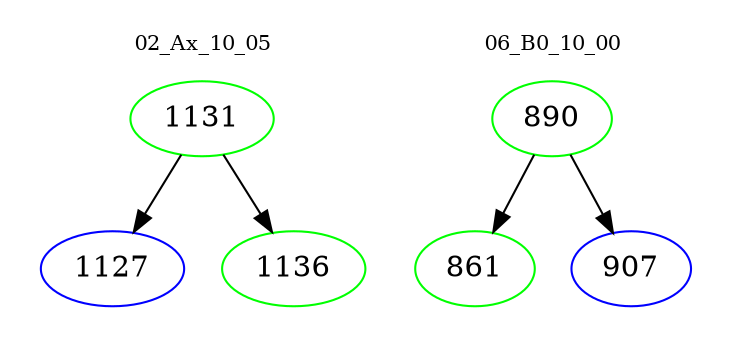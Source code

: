 digraph{
subgraph cluster_0 {
color = white
label = "02_Ax_10_05";
fontsize=10;
T0_1131 [label="1131", color="green"]
T0_1131 -> T0_1127 [color="black"]
T0_1127 [label="1127", color="blue"]
T0_1131 -> T0_1136 [color="black"]
T0_1136 [label="1136", color="green"]
}
subgraph cluster_1 {
color = white
label = "06_B0_10_00";
fontsize=10;
T1_890 [label="890", color="green"]
T1_890 -> T1_861 [color="black"]
T1_861 [label="861", color="green"]
T1_890 -> T1_907 [color="black"]
T1_907 [label="907", color="blue"]
}
}
